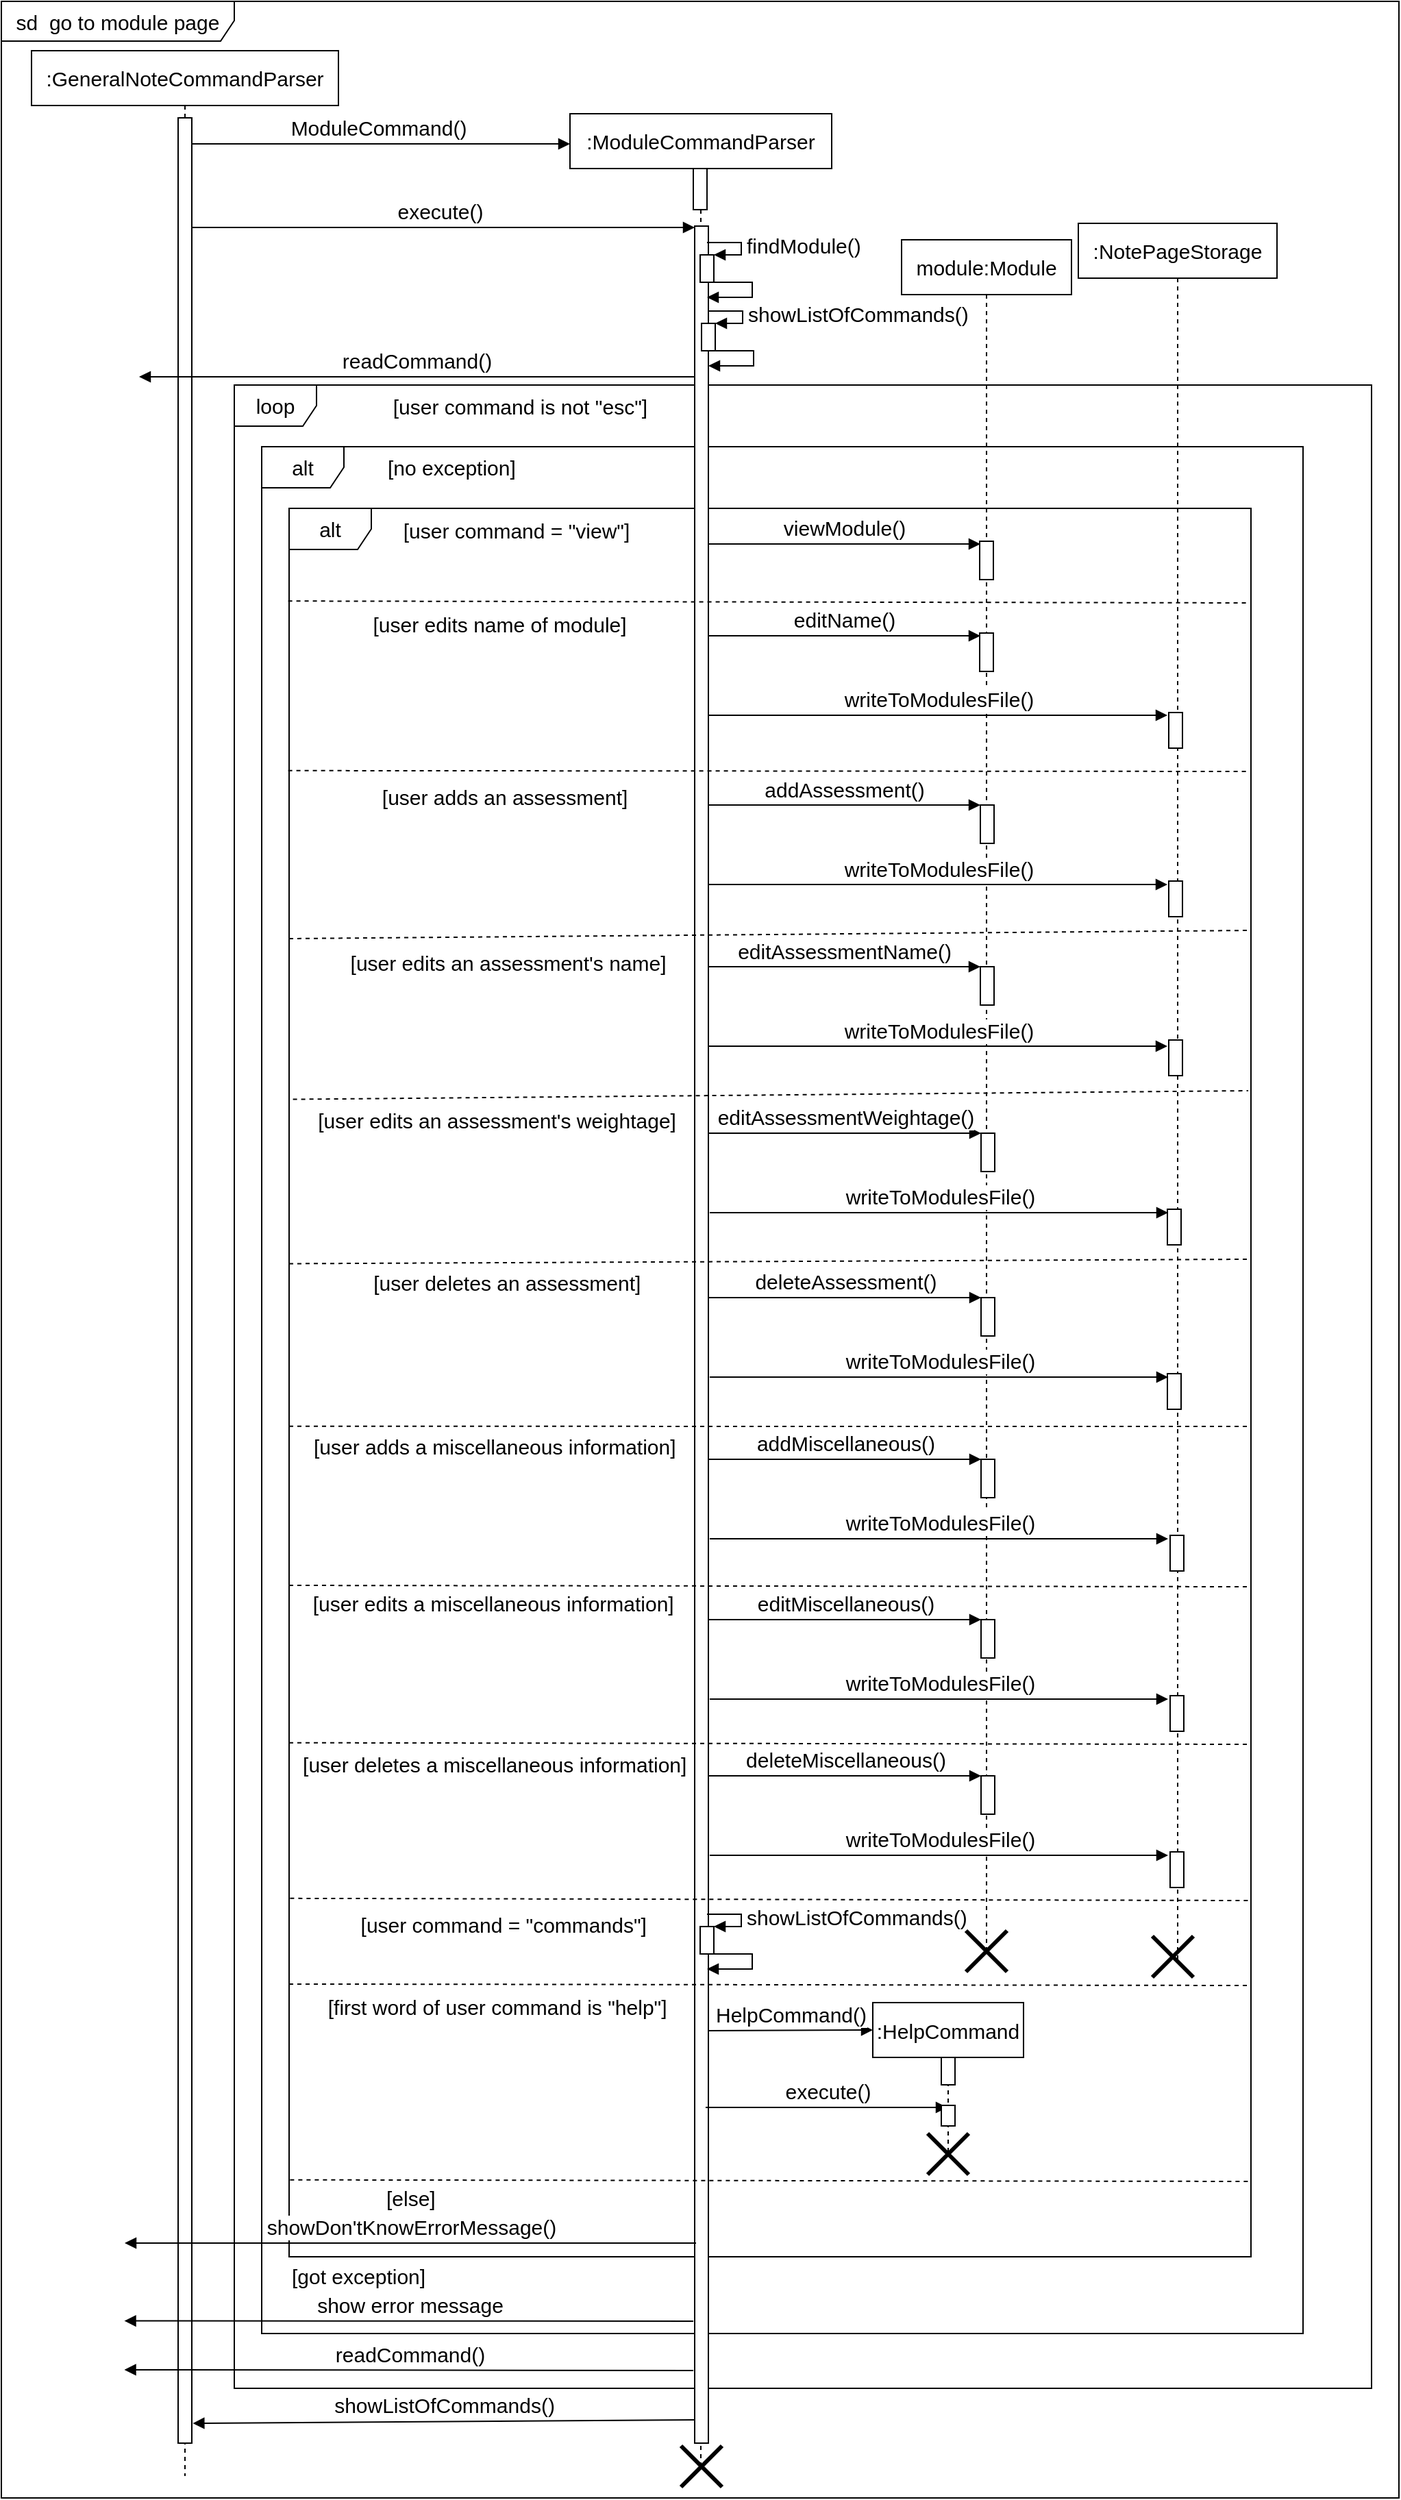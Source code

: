 <mxfile version="12.2.3" pages="1"><diagram id="8areju9OBfFttN_aOoly" name="Page-1"><mxGraphModel grid="1" shadow="0" math="0" pageHeight="1169" pageWidth="827" pageScale="1" page="1" fold="1" arrows="1" connect="1" tooltips="1" guides="1" gridSize="10" dy="603" dx="1851"><root><mxCell id="0"/><mxCell id="1" parent="0"/><mxCell id="zSq6AUIZ_Lf7Dp8eZTpt-83" value="sd&amp;nbsp; go to module page" parent="1" vertex="1" style="shape=umlFrame;whiteSpace=wrap;html=1;fontSize=15;width=170;height=29;"><mxGeometry as="geometry" width="1020" height="1822" x="-60" y="38"/></mxCell><mxCell id="zSq6AUIZ_Lf7Dp8eZTpt-10" value="alt" parent="1" vertex="1" style="shape=umlFrame;whiteSpace=wrap;html=1;fontSize=15;"><mxGeometry as="geometry" width="702" height="1276" x="150" y="408"/></mxCell><mxCell id="zSq6AUIZ_Lf7Dp8eZTpt-9" value="loop" parent="1" vertex="1" style="shape=umlFrame;whiteSpace=wrap;html=1;fontSize=15;"><mxGeometry as="geometry" width="830" height="1462" x="110" y="318"/></mxCell><mxCell id="zSq6AUIZ_Lf7Dp8eZTpt-98" value="alt" parent="1" vertex="1" style="shape=umlFrame;whiteSpace=wrap;html=1;fontSize=15;"><mxGeometry as="geometry" width="760" height="1377" x="130" y="363"/></mxCell><mxCell id="zSq6AUIZ_Lf7Dp8eZTpt-1" value=":NotePageStorage" parent="1" vertex="1" style="shape=umlLifeline;perimeter=lifelinePerimeter;whiteSpace=wrap;html=1;container=1;collapsible=0;recursiveResize=0;outlineConnect=0;fontSize=15;"><mxGeometry as="geometry" width="145" height="1270" x="726" y="200"/></mxCell><mxCell id="zSq6AUIZ_Lf7Dp8eZTpt-5" value="module:Module" parent="1" vertex="1" style="shape=umlLifeline;perimeter=lifelinePerimeter;whiteSpace=wrap;html=1;container=1;collapsible=0;recursiveResize=0;outlineConnect=0;fontSize=15;"><mxGeometry as="geometry" width="124" height="1248" x="597" y="212"/></mxCell><mxCell id="zSq6AUIZ_Lf7Dp8eZTpt-77" value=":ModuleCommandParser" parent="1" vertex="1" style="shape=umlLifeline;perimeter=lifelinePerimeter;whiteSpace=wrap;html=1;container=1;collapsible=0;recursiveResize=0;outlineConnect=0;fontSize=15;"><mxGeometry as="geometry" width="191" height="1720" x="355" y="120"/></mxCell><mxCell id="zSq6AUIZ_Lf7Dp8eZTpt-78" value="" parent="1" vertex="1" style="html=1;points=[];perimeter=orthogonalPerimeter;fontSize=15;"><mxGeometry as="geometry" width="10" height="1618" x="446" y="202"/></mxCell><mxCell id="zSq6AUIZ_Lf7Dp8eZTpt-79" value="ModuleCommand()" parent="1" style="html=1;verticalAlign=bottom;endArrow=block;fontSize=15;" edge="1" source="zSq6AUIZ_Lf7Dp8eZTpt-81"><mxGeometry as="geometry" width="80" relative="1"><mxPoint as="sourcePoint" x="115" y="142"/><mxPoint as="targetPoint" x="355" y="142"/></mxGeometry></mxCell><mxCell id="zSq6AUIZ_Lf7Dp8eZTpt-80" value="execute()" parent="1" style="html=1;verticalAlign=bottom;endArrow=block;fontSize=15;" edge="1" source="zSq6AUIZ_Lf7Dp8eZTpt-81"><mxGeometry as="geometry" width="80" relative="1"><mxPoint as="sourcePoint" x="120" y="203"/><mxPoint as="targetPoint" x="446" y="203"/></mxGeometry></mxCell><mxCell id="zSq6AUIZ_Lf7Dp8eZTpt-81" value=":GeneralNoteCommandParser" parent="1" vertex="1" style="shape=umlLifeline;perimeter=lifelinePerimeter;whiteSpace=wrap;html=1;container=1;collapsible=0;recursiveResize=0;outlineConnect=0;fontSize=15;"><mxGeometry as="geometry" width="224" height="1770" x="-38" y="74"/></mxCell><mxCell id="zSq6AUIZ_Lf7Dp8eZTpt-82" value="" parent="1" vertex="1" style="html=1;points=[];perimeter=orthogonalPerimeter;fontSize=15;"><mxGeometry as="geometry" width="10" height="1697" x="69" y="123"/></mxCell><mxCell id="zSq6AUIZ_Lf7Dp8eZTpt-84" value="" parent="1" vertex="1" style="group;fontSize=15;" connectable="0"><mxGeometry as="geometry" width="37.5" height="80" x="450" y="1423"/></mxCell><mxCell id="zSq6AUIZ_Lf7Dp8eZTpt-85" value="&lt;br style=&quot;font-size: 15px;&quot;&gt;" parent="zSq6AUIZ_Lf7Dp8eZTpt-84" style="edgeStyle=orthogonalEdgeStyle;html=1;align=left;spacingLeft=2;endArrow=block;rounded=0;fontSize=15;" edge="1"><mxGeometry as="geometry" relative="1"><mxPoint as="sourcePoint" x="3" y="40"/><Array as="points"><mxPoint x="38" y="40"/><mxPoint x="38" y="51"/><mxPoint x="15" y="51"/></Array><mxPoint as="targetPoint" x="5" y="51"/></mxGeometry></mxCell><mxCell id="zSq6AUIZ_Lf7Dp8eZTpt-86" value="" parent="zSq6AUIZ_Lf7Dp8eZTpt-84" vertex="1" style="html=1;points=[];perimeter=orthogonalPerimeter;fontSize=15;"><mxGeometry as="geometry" width="10" height="20" y="20"/></mxCell><mxCell id="zSq6AUIZ_Lf7Dp8eZTpt-87" value="showListOfCommands()" parent="zSq6AUIZ_Lf7Dp8eZTpt-84" style="edgeStyle=orthogonalEdgeStyle;html=1;align=left;spacingLeft=2;endArrow=block;rounded=0;entryX=1;entryY=0;fontSize=15;" edge="1" target="zSq6AUIZ_Lf7Dp8eZTpt-86"><mxGeometry as="geometry" relative="1"><mxPoint as="sourcePoint" x="5" y="11"/><Array as="points"><mxPoint x="30" y="11"/><mxPoint x="30" y="20"/></Array></mxGeometry></mxCell><mxCell id="zSq6AUIZ_Lf7Dp8eZTpt-88" value="" parent="1" vertex="1" style="html=1;points=[];perimeter=orthogonalPerimeter;fontSize=15;"><mxGeometry as="geometry" width="10" height="30" x="445" y="160"/></mxCell><mxCell id="zSq6AUIZ_Lf7Dp8eZTpt-89" value="" parent="1" vertex="1" style="group;fontSize=15;" connectable="0"><mxGeometry as="geometry" width="37.5" height="80" x="451" y="253"/></mxCell><mxCell id="zSq6AUIZ_Lf7Dp8eZTpt-90" value="&lt;br style=&quot;font-size: 15px;&quot;&gt;" parent="zSq6AUIZ_Lf7Dp8eZTpt-89" style="edgeStyle=orthogonalEdgeStyle;html=1;align=left;spacingLeft=2;endArrow=block;rounded=0;fontSize=15;" edge="1"><mxGeometry as="geometry" relative="1"><mxPoint as="sourcePoint" x="3" y="40"/><Array as="points"><mxPoint x="38" y="40"/><mxPoint x="38" y="51"/><mxPoint x="15" y="51"/></Array><mxPoint as="targetPoint" x="5" y="51"/></mxGeometry></mxCell><mxCell id="zSq6AUIZ_Lf7Dp8eZTpt-91" value="" parent="zSq6AUIZ_Lf7Dp8eZTpt-89" vertex="1" style="html=1;points=[];perimeter=orthogonalPerimeter;fontSize=15;"><mxGeometry as="geometry" width="10" height="20" y="20"/></mxCell><mxCell id="zSq6AUIZ_Lf7Dp8eZTpt-92" value="showListOfCommands()" parent="zSq6AUIZ_Lf7Dp8eZTpt-89" style="edgeStyle=orthogonalEdgeStyle;html=1;align=left;spacingLeft=2;endArrow=block;rounded=0;entryX=1;entryY=0;fontSize=15;" edge="1" target="zSq6AUIZ_Lf7Dp8eZTpt-91"><mxGeometry as="geometry" relative="1"><mxPoint as="sourcePoint" x="5" y="11"/><Array as="points"><mxPoint x="30" y="11"/><mxPoint x="30" y="20"/></Array></mxGeometry></mxCell><mxCell id="zSq6AUIZ_Lf7Dp8eZTpt-93" value="" parent="1" vertex="1" style="group;fontSize=15;" connectable="0"><mxGeometry as="geometry" width="38" height="40" x="450" y="214"/></mxCell><mxCell id="zSq6AUIZ_Lf7Dp8eZTpt-94" value="&lt;br style=&quot;font-size: 15px;&quot;&gt;" parent="zSq6AUIZ_Lf7Dp8eZTpt-93" style="edgeStyle=orthogonalEdgeStyle;html=1;align=left;spacingLeft=2;endArrow=block;rounded=0;fontSize=15;" edge="1"><mxGeometry as="geometry" relative="1"><mxPoint as="sourcePoint" x="3" y="29"/><Array as="points"><mxPoint x="38" y="29"/><mxPoint x="38" y="40"/><mxPoint x="15" y="40"/></Array><mxPoint as="targetPoint" x="5" y="40"/></mxGeometry></mxCell><mxCell id="zSq6AUIZ_Lf7Dp8eZTpt-95" value="" parent="zSq6AUIZ_Lf7Dp8eZTpt-93" vertex="1" style="html=1;points=[];perimeter=orthogonalPerimeter;fontSize=15;"><mxGeometry as="geometry" width="10" height="20" y="9"/></mxCell><mxCell id="zSq6AUIZ_Lf7Dp8eZTpt-96" value="findModule()" parent="zSq6AUIZ_Lf7Dp8eZTpt-93" style="edgeStyle=orthogonalEdgeStyle;html=1;align=left;spacingLeft=2;endArrow=block;rounded=0;entryX=1;entryY=0;fontSize=15;" edge="1" target="zSq6AUIZ_Lf7Dp8eZTpt-95"><mxGeometry as="geometry" relative="1"><mxPoint as="sourcePoint" x="5"/><Array as="points"><mxPoint x="30"/><mxPoint x="30" y="9"/></Array></mxGeometry></mxCell><mxCell id="zSq6AUIZ_Lf7Dp8eZTpt-97" value="readCommand()" parent="1" style="html=1;verticalAlign=bottom;endArrow=block;fontSize=15;" edge="1"><mxGeometry as="geometry" relative="1"><mxPoint as="sourcePoint" x="446" y="312"/><mxPoint as="targetPoint" x="40.5" y="312"/></mxGeometry></mxCell><mxCell id="zSq6AUIZ_Lf7Dp8eZTpt-6" value="" parent="1" vertex="1" style="html=1;points=[];perimeter=orthogonalPerimeter;fontSize=15;"><mxGeometry as="geometry" width="10" height="28" x="654" y="432"/></mxCell><mxCell id="zSq6AUIZ_Lf7Dp8eZTpt-7" value="" parent="1" vertex="1" style="html=1;points=[];perimeter=orthogonalPerimeter;fontSize=15;"><mxGeometry as="geometry" width="10" height="28" x="654" y="499"/></mxCell><mxCell id="zSq6AUIZ_Lf7Dp8eZTpt-2" value="" parent="1" vertex="1" style="html=1;points=[];perimeter=orthogonalPerimeter;fontSize=15;"><mxGeometry as="geometry" width="10" height="26" x="792" y="557"/></mxCell><mxCell id="zSq6AUIZ_Lf7Dp8eZTpt-3" value="" parent="1" vertex="1" style="html=1;points=[];perimeter=orthogonalPerimeter;fontSize=15;"><mxGeometry as="geometry" width="10" height="26" x="792" y="680"/></mxCell><mxCell id="zSq6AUIZ_Lf7Dp8eZTpt-4" value="" parent="1" vertex="1" style="html=1;points=[];perimeter=orthogonalPerimeter;fontSize=15;"><mxGeometry as="geometry" width="10" height="26" x="792" y="796"/></mxCell><mxCell id="zSq6AUIZ_Lf7Dp8eZTpt-11" value="[user command = &quot;view&quot;]" parent="1" vertex="1" style="text;align=center;fontStyle=0;verticalAlign=middle;spacingLeft=3;spacingRight=3;strokeColor=none;rotatable=0;points=[[0,0.5],[1,0.5]];portConstraint=eastwest;fontSize=15;"><mxGeometry as="geometry" width="109.736" height="71.821" x="261.133" y="387.73"/></mxCell><mxCell id="zSq6AUIZ_Lf7Dp8eZTpt-12" value="" parent="1" style="endArrow=none;dashed=1;html=1;exitX=-0.001;exitY=0.053;exitDx=0;exitDy=0;exitPerimeter=0;fontSize=15;" edge="1" source="zSq6AUIZ_Lf7Dp8eZTpt-10"><mxGeometry as="geometry" width="50" height="50" relative="1"><mxPoint as="sourcePoint" x="187.979" y="476.854"/><mxPoint as="targetPoint" x="850" y="477"/></mxGeometry></mxCell><mxCell id="zSq6AUIZ_Lf7Dp8eZTpt-13" value="[user edits name of module]" parent="1" vertex="1" style="text;align=center;fontStyle=0;verticalAlign=middle;spacingLeft=3;spacingRight=3;strokeColor=none;rotatable=0;points=[[0,0.5],[1,0.5]];portConstraint=eastwest;fontSize=15;"><mxGeometry as="geometry" width="109.736" height="71.821" x="248.903" y="456.249"/></mxCell><mxCell id="zSq6AUIZ_Lf7Dp8eZTpt-14" value="" parent="1" style="endArrow=none;dashed=1;html=1;exitX=-0.001;exitY=0.15;exitDx=0;exitDy=0;exitPerimeter=0;fontSize=15;" edge="1" source="zSq6AUIZ_Lf7Dp8eZTpt-10"><mxGeometry as="geometry" width="50" height="50" relative="1"><mxPoint as="sourcePoint" x="187.979" y="599.409"/><mxPoint as="targetPoint" x="850" y="600"/></mxGeometry></mxCell><mxCell id="zSq6AUIZ_Lf7Dp8eZTpt-15" value="" parent="1" style="endArrow=none;dashed=1;html=1;fontSize=15;" edge="1"><mxGeometry as="geometry" width="50" height="50" relative="1"><mxPoint as="sourcePoint" x="150" y="722"/><mxPoint as="targetPoint" x="851" y="716"/></mxGeometry></mxCell><mxCell id="zSq6AUIZ_Lf7Dp8eZTpt-16" value="" parent="1" style="endArrow=none;dashed=1;html=1;exitX=0.004;exitY=0.338;exitDx=0;exitDy=0;exitPerimeter=0;fontSize=15;" edge="1" source="zSq6AUIZ_Lf7Dp8eZTpt-10"><mxGeometry as="geometry" width="50" height="50" relative="1"><mxPoint as="sourcePoint" x="187.979" y="838.836"/><mxPoint as="targetPoint" x="850" y="833"/></mxGeometry></mxCell><mxCell id="zSq6AUIZ_Lf7Dp8eZTpt-17" value="[user adds an assessment]" parent="1" vertex="1" style="text;align=center;fontStyle=0;verticalAlign=middle;spacingLeft=3;spacingRight=3;strokeColor=none;rotatable=0;points=[[0,0.5],[1,0.5]];portConstraint=eastwest;fontSize=15;"><mxGeometry as="geometry" width="109.736" height="71.821" x="252.673" y="582.032"/></mxCell><mxCell id="zSq6AUIZ_Lf7Dp8eZTpt-18" value="[user edits an assessment's name]" parent="1" vertex="1" style="text;align=center;fontStyle=0;verticalAlign=middle;spacingLeft=3;spacingRight=3;strokeColor=none;rotatable=0;points=[[0,0.5],[1,0.5]];portConstraint=eastwest;fontSize=15;"><mxGeometry as="geometry" width="109.736" height="71.821" x="255.173" y="702.974"/></mxCell><mxCell id="zSq6AUIZ_Lf7Dp8eZTpt-19" value="[user edits an assessment's weightage]" parent="1" vertex="1" style="text;align=center;fontStyle=0;verticalAlign=middle;spacingLeft=3;spacingRight=3;strokeColor=none;rotatable=0;points=[[0,0.5],[1,0.5]];portConstraint=eastwest;fontSize=15;"><mxGeometry as="geometry" width="109.736" height="71.821" x="246.943" y="818.06"/></mxCell><mxCell id="zSq6AUIZ_Lf7Dp8eZTpt-20" value="" parent="1" style="endArrow=none;dashed=1;html=1;exitX=0;exitY=0.432;exitDx=0;exitDy=0;exitPerimeter=0;fontSize=15;" edge="1" source="zSq6AUIZ_Lf7Dp8eZTpt-10"><mxGeometry as="geometry" width="50" height="50" relative="1"><mxPoint as="sourcePoint" x="186.133" y="958.327"/><mxPoint as="targetPoint" x="850" y="956"/></mxGeometry></mxCell><mxCell id="zSq6AUIZ_Lf7Dp8eZTpt-21" value="[user deletes an assessment]" parent="1" vertex="1" style="text;align=center;fontStyle=0;verticalAlign=middle;spacingLeft=3;spacingRight=3;strokeColor=none;rotatable=0;points=[[0,0.5],[1,0.5]];portConstraint=eastwest;fontSize=15;"><mxGeometry as="geometry" width="109.736" height="71.821" x="254.251" y="936.55"/></mxCell><mxCell id="zSq6AUIZ_Lf7Dp8eZTpt-22" value="" parent="1" style="endArrow=none;dashed=1;html=1;exitX=0;exitY=0.525;exitDx=0;exitDy=0;exitPerimeter=0;fontSize=15;" edge="1" source="zSq6AUIZ_Lf7Dp8eZTpt-10"><mxGeometry as="geometry" width="50" height="50" relative="1"><mxPoint as="sourcePoint" x="187.979" y="1077.176"/><mxPoint as="targetPoint" x="850" y="1078"/></mxGeometry></mxCell><mxCell id="zSq6AUIZ_Lf7Dp8eZTpt-23" value="[first word of user command is &quot;help&quot;]" parent="1" vertex="1" style="text;align=center;fontStyle=0;verticalAlign=middle;spacingLeft=3;spacingRight=3;strokeColor=none;rotatable=0;points=[[0,0.5],[1,0.5]];portConstraint=eastwest;fontSize=15;"><mxGeometry as="geometry" width="109.736" height="71.821" x="247.212" y="1464.899"/></mxCell><mxCell id="zSq6AUIZ_Lf7Dp8eZTpt-24" value="[else]" parent="1" vertex="1" style="text;html=1;resizable=0;points=[];autosize=1;align=left;verticalAlign=top;spacingTop=-4;fontSize=15;"><mxGeometry as="geometry" width="40" height="20" x="219.301" y="1630.207"/></mxCell><mxCell id="zSq6AUIZ_Lf7Dp8eZTpt-25" value="" parent="1" style="endArrow=none;dashed=1;html=1;exitX=0;exitY=0.616;exitDx=0;exitDy=0;exitPerimeter=0;fontSize=15;" edge="1" source="zSq6AUIZ_Lf7Dp8eZTpt-10"><mxGeometry as="geometry" width="50" height="50" relative="1"><mxPoint as="sourcePoint" x="184.556" y="1194.176"/><mxPoint as="targetPoint" x="849" y="1195"/></mxGeometry></mxCell><mxCell id="zSq6AUIZ_Lf7Dp8eZTpt-26" value="[user command is not &quot;esc&quot;]" parent="1" vertex="1" style="text;align=center;fontStyle=0;verticalAlign=middle;spacingLeft=3;spacingRight=3;strokeColor=none;rotatable=0;points=[[0,0.5],[1,0.5]];portConstraint=eastwest;fontSize=15;"><mxGeometry as="geometry" width="118.892" height="73.132" x="259.259" y="296.481"/></mxCell><mxCell id="zSq6AUIZ_Lf7Dp8eZTpt-27" value="viewModule()" parent="1" style="html=1;verticalAlign=bottom;endArrow=block;fontSize=15;" edge="1"><mxGeometry as="geometry" width="80" relative="1"><mxPoint as="sourcePoint" x="455.5" y="434"/><mxPoint as="targetPoint" x="654.5" y="434"/></mxGeometry></mxCell><mxCell id="zSq6AUIZ_Lf7Dp8eZTpt-28" value="editName()" parent="1" style="html=1;verticalAlign=bottom;endArrow=block;fontSize=15;" edge="1"><mxGeometry as="geometry" width="80" relative="1"><mxPoint as="sourcePoint" x="455.5" y="501"/><mxPoint as="targetPoint" x="654.5" y="501"/></mxGeometry></mxCell><mxCell id="zSq6AUIZ_Lf7Dp8eZTpt-29" value="writeToModulesFile()" parent="1" style="html=1;verticalAlign=bottom;endArrow=block;fontSize=15;" edge="1"><mxGeometry as="geometry" width="80" relative="1"><mxPoint as="sourcePoint" x="456.5" y="559"/><mxPoint as="targetPoint" x="791" y="559"/></mxGeometry></mxCell><mxCell id="zSq6AUIZ_Lf7Dp8eZTpt-30" value="addAssessment()" parent="1" style="html=1;verticalAlign=bottom;endArrow=block;fontSize=15;" edge="1"><mxGeometry as="geometry" width="80" relative="1"><mxPoint as="sourcePoint" x="455.5" y="624.5"/><mxPoint as="targetPoint" x="654.5" y="624.5"/></mxGeometry></mxCell><mxCell id="zSq6AUIZ_Lf7Dp8eZTpt-31" value="writeToModulesFile()" parent="1" style="html=1;verticalAlign=bottom;endArrow=block;fontSize=15;" edge="1"><mxGeometry as="geometry" width="80" relative="1"><mxPoint as="sourcePoint" x="456.5" y="682.5"/><mxPoint as="targetPoint" x="791" y="682.5"/></mxGeometry></mxCell><mxCell id="zSq6AUIZ_Lf7Dp8eZTpt-32" value="" parent="1" vertex="1" style="html=1;points=[];perimeter=orthogonalPerimeter;fontSize=15;"><mxGeometry as="geometry" width="10" height="28" x="654.5" y="624.5"/></mxCell><mxCell id="zSq6AUIZ_Lf7Dp8eZTpt-33" value="editAssessmentName()" parent="1" style="html=1;verticalAlign=bottom;endArrow=block;fontSize=15;" edge="1"><mxGeometry as="geometry" width="80" relative="1"><mxPoint as="sourcePoint" x="455.5" y="742.5"/><mxPoint as="targetPoint" x="654.5" y="742.5"/></mxGeometry></mxCell><mxCell id="zSq6AUIZ_Lf7Dp8eZTpt-34" value="writeToModulesFile()" parent="1" style="html=1;verticalAlign=bottom;endArrow=block;fontSize=15;" edge="1"><mxGeometry as="geometry" width="80" relative="1"><mxPoint as="sourcePoint" x="456.5" y="800.5"/><mxPoint as="targetPoint" x="791" y="800.5"/></mxGeometry></mxCell><mxCell id="zSq6AUIZ_Lf7Dp8eZTpt-35" value="" parent="1" vertex="1" style="html=1;points=[];perimeter=orthogonalPerimeter;fontSize=15;"><mxGeometry as="geometry" width="10" height="28" x="654.5" y="742.5"/></mxCell><mxCell id="zSq6AUIZ_Lf7Dp8eZTpt-36" value="editAssessmentWeightage()" parent="1" style="html=1;verticalAlign=bottom;endArrow=block;fontSize=15;" edge="1"><mxGeometry as="geometry" width="80" relative="1"><mxPoint as="sourcePoint" x="456" y="864"/><mxPoint as="targetPoint" x="655" y="864"/></mxGeometry></mxCell><mxCell id="zSq6AUIZ_Lf7Dp8eZTpt-37" value="writeToModulesFile()" parent="1" style="html=1;verticalAlign=bottom;endArrow=block;fontSize=15;" edge="1"><mxGeometry as="geometry" width="80" relative="1"><mxPoint as="sourcePoint" x="457" y="922"/><mxPoint as="targetPoint" x="791.5" y="922"/></mxGeometry></mxCell><mxCell id="zSq6AUIZ_Lf7Dp8eZTpt-38" value="" parent="1" vertex="1" style="html=1;points=[];perimeter=orthogonalPerimeter;fontSize=15;"><mxGeometry as="geometry" width="10" height="28" x="655" y="864"/></mxCell><mxCell id="zSq6AUIZ_Lf7Dp8eZTpt-39" value="" parent="1" vertex="1" style="html=1;points=[];perimeter=orthogonalPerimeter;fontSize=15;"><mxGeometry as="geometry" width="10" height="26" x="791" y="919.5"/></mxCell><mxCell id="zSq6AUIZ_Lf7Dp8eZTpt-40" value="deleteAssessment()" parent="1" style="html=1;verticalAlign=bottom;endArrow=block;fontSize=15;" edge="1"><mxGeometry as="geometry" width="80" relative="1"><mxPoint as="sourcePoint" x="456" y="984"/><mxPoint as="targetPoint" x="655" y="984"/></mxGeometry></mxCell><mxCell id="zSq6AUIZ_Lf7Dp8eZTpt-41" value="writeToModulesFile()" parent="1" style="html=1;verticalAlign=bottom;endArrow=block;fontSize=15;" edge="1"><mxGeometry as="geometry" width="80" relative="1"><mxPoint as="sourcePoint" x="457" y="1042"/><mxPoint as="targetPoint" x="791.5" y="1042"/></mxGeometry></mxCell><mxCell id="zSq6AUIZ_Lf7Dp8eZTpt-42" value="" parent="1" vertex="1" style="html=1;points=[];perimeter=orthogonalPerimeter;fontSize=15;"><mxGeometry as="geometry" width="10" height="28" x="655" y="984"/></mxCell><mxCell id="zSq6AUIZ_Lf7Dp8eZTpt-43" value="" parent="1" vertex="1" style="html=1;points=[];perimeter=orthogonalPerimeter;fontSize=15;"><mxGeometry as="geometry" width="10" height="26" x="791" y="1039.5"/></mxCell><mxCell id="zSq6AUIZ_Lf7Dp8eZTpt-44" value="[user adds a miscellaneous information]" parent="1" vertex="1" style="text;align=center;fontStyle=0;verticalAlign=middle;spacingLeft=3;spacingRight=3;strokeColor=none;rotatable=0;points=[[0,0.5],[1,0.5]];portConstraint=eastwest;fontSize=15;"><mxGeometry as="geometry" width="109.736" height="71.821" x="245.251" y="1056.05"/></mxCell><mxCell id="zSq6AUIZ_Lf7Dp8eZTpt-45" value="addMiscellaneous()" parent="1" style="html=1;verticalAlign=bottom;endArrow=block;fontSize=15;" edge="1"><mxGeometry as="geometry" width="80" relative="1"><mxPoint as="sourcePoint" x="456" y="1102"/><mxPoint as="targetPoint" x="655" y="1102"/></mxGeometry></mxCell><mxCell id="zSq6AUIZ_Lf7Dp8eZTpt-46" value="writeToModulesFile()" parent="1" style="html=1;verticalAlign=bottom;endArrow=block;fontSize=15;" edge="1"><mxGeometry as="geometry" width="80" relative="1"><mxPoint as="sourcePoint" x="457" y="1160"/><mxPoint as="targetPoint" x="791.5" y="1160"/></mxGeometry></mxCell><mxCell id="zSq6AUIZ_Lf7Dp8eZTpt-47" value="" parent="1" vertex="1" style="html=1;points=[];perimeter=orthogonalPerimeter;fontSize=15;"><mxGeometry as="geometry" width="10" height="28" x="655" y="1102"/></mxCell><mxCell id="zSq6AUIZ_Lf7Dp8eZTpt-48" value="" parent="1" vertex="1" style="html=1;points=[];perimeter=orthogonalPerimeter;fontSize=15;"><mxGeometry as="geometry" width="10" height="26" x="793" y="1157.5"/></mxCell><mxCell id="zSq6AUIZ_Lf7Dp8eZTpt-49" value="[user edits a miscellaneous information]" parent="1" vertex="1" style="text;align=center;fontStyle=0;verticalAlign=middle;spacingLeft=3;spacingRight=3;strokeColor=none;rotatable=0;points=[[0,0.5],[1,0.5]];portConstraint=eastwest;fontSize=15;"><mxGeometry as="geometry" width="109.736" height="71.821" x="244.251" y="1170.55"/></mxCell><mxCell id="zSq6AUIZ_Lf7Dp8eZTpt-50" value="editMiscellaneous()" parent="1" style="html=1;verticalAlign=bottom;endArrow=block;fontSize=15;" edge="1"><mxGeometry as="geometry" width="80" relative="1"><mxPoint as="sourcePoint" x="456" y="1219"/><mxPoint as="targetPoint" x="655" y="1219"/></mxGeometry></mxCell><mxCell id="zSq6AUIZ_Lf7Dp8eZTpt-51" value="writeToModulesFile()" parent="1" style="html=1;verticalAlign=bottom;endArrow=block;fontSize=15;" edge="1"><mxGeometry as="geometry" width="80" relative="1"><mxPoint as="sourcePoint" x="457" y="1277"/><mxPoint as="targetPoint" x="791.5" y="1277"/></mxGeometry></mxCell><mxCell id="zSq6AUIZ_Lf7Dp8eZTpt-52" value="" parent="1" vertex="1" style="html=1;points=[];perimeter=orthogonalPerimeter;fontSize=15;"><mxGeometry as="geometry" width="10" height="28" x="655" y="1219"/></mxCell><mxCell id="zSq6AUIZ_Lf7Dp8eZTpt-53" value="" parent="1" vertex="1" style="html=1;points=[];perimeter=orthogonalPerimeter;fontSize=15;"><mxGeometry as="geometry" width="10" height="26" x="793" y="1274.5"/></mxCell><mxCell id="zSq6AUIZ_Lf7Dp8eZTpt-54" value="deleteMiscellaneous()" parent="1" style="html=1;verticalAlign=bottom;endArrow=block;fontSize=15;" edge="1"><mxGeometry as="geometry" width="80" relative="1"><mxPoint as="sourcePoint" x="456" y="1333"/><mxPoint as="targetPoint" x="655" y="1333"/></mxGeometry></mxCell><mxCell id="zSq6AUIZ_Lf7Dp8eZTpt-55" value="writeToModulesFile()" parent="1" style="html=1;verticalAlign=bottom;endArrow=block;fontSize=15;" edge="1"><mxGeometry as="geometry" width="80" relative="1"><mxPoint as="sourcePoint" x="457" y="1391"/><mxPoint as="targetPoint" x="791.5" y="1391"/></mxGeometry></mxCell><mxCell id="zSq6AUIZ_Lf7Dp8eZTpt-56" value="" parent="1" vertex="1" style="html=1;points=[];perimeter=orthogonalPerimeter;fontSize=15;"><mxGeometry as="geometry" width="10" height="28" x="655" y="1333"/></mxCell><mxCell id="zSq6AUIZ_Lf7Dp8eZTpt-57" value="" parent="1" vertex="1" style="html=1;points=[];perimeter=orthogonalPerimeter;fontSize=15;"><mxGeometry as="geometry" width="10" height="26" x="793" y="1388.5"/></mxCell><mxCell id="zSq6AUIZ_Lf7Dp8eZTpt-58" value="" parent="1" style="endArrow=none;dashed=1;html=1;exitX=0;exitY=0.706;exitDx=0;exitDy=0;exitPerimeter=0;fontSize=15;" edge="1" source="zSq6AUIZ_Lf7Dp8eZTpt-10"><mxGeometry as="geometry" width="50" height="50" relative="1"><mxPoint as="sourcePoint" x="186.556" y="1309.176"/><mxPoint as="targetPoint" x="850" y="1310"/></mxGeometry></mxCell><mxCell id="zSq6AUIZ_Lf7Dp8eZTpt-59" value="" parent="1" style="endArrow=none;dashed=1;html=1;exitX=0.001;exitY=0.795;exitDx=0;exitDy=0;exitPerimeter=0;fontSize=15;" edge="1" source="zSq6AUIZ_Lf7Dp8eZTpt-10"><mxGeometry as="geometry" width="50" height="50" relative="1"><mxPoint as="sourcePoint" x="187.556" y="1422.676"/><mxPoint as="targetPoint" x="850" y="1424"/></mxGeometry></mxCell><mxCell id="zSq6AUIZ_Lf7Dp8eZTpt-60" value="[user command = &quot;commands&quot;]" parent="1" vertex="1" style="text;align=center;fontStyle=0;verticalAlign=middle;spacingLeft=3;spacingRight=3;strokeColor=none;rotatable=0;points=[[0,0.5],[1,0.5]];portConstraint=eastwest;fontSize=15;"><mxGeometry as="geometry" width="109.736" height="71.821" x="251.751" y="1405.05"/></mxCell><mxCell id="zSq6AUIZ_Lf7Dp8eZTpt-61" value="" parent="1" vertex="1" style="shape=umlDestroy;whiteSpace=wrap;html=1;strokeWidth=3;fontSize=15;"><mxGeometry as="geometry" width="30" height="30" x="780" y="1450"/></mxCell><mxCell id="zSq6AUIZ_Lf7Dp8eZTpt-62" value="" parent="1" style="endArrow=none;dashed=1;html=1;exitX=0;exitY=0.844;exitDx=0;exitDy=0;exitPerimeter=0;fontSize=15;" edge="1" source="zSq6AUIZ_Lf7Dp8eZTpt-10"><mxGeometry as="geometry" width="50" height="50" relative="1"><mxPoint as="sourcePoint" x="187.556" y="1485.176"/><mxPoint as="targetPoint" x="850" y="1486"/></mxGeometry></mxCell><mxCell id="zSq6AUIZ_Lf7Dp8eZTpt-63" value="" parent="1" vertex="1" style="shape=umlDestroy;whiteSpace=wrap;html=1;strokeWidth=3;fontSize=15;"><mxGeometry as="geometry" width="30" height="30" x="644" y="1446"/></mxCell><mxCell id="zSq6AUIZ_Lf7Dp8eZTpt-64" value="" parent="1" vertex="1" style="group;fontSize=15;" connectable="0"><mxGeometry as="geometry" width="580" height="180" x="106" y="1498.5"/></mxCell><mxCell id="zSq6AUIZ_Lf7Dp8eZTpt-65" value="HelpCommand()" parent="zSq6AUIZ_Lf7Dp8eZTpt-64" style="html=1;verticalAlign=bottom;endArrow=block;fontSize=15;" edge="1"><mxGeometry as="geometry" width="80" relative="1"><mxPoint as="sourcePoint" x="350" y="20.5"/><mxPoint as="targetPoint" x="470" y="20"/></mxGeometry></mxCell><mxCell id="zSq6AUIZ_Lf7Dp8eZTpt-66" value="execute()" parent="zSq6AUIZ_Lf7Dp8eZTpt-64" style="html=1;verticalAlign=bottom;endArrow=block;fontSize=15;" edge="1" target="zSq6AUIZ_Lf7Dp8eZTpt-67"><mxGeometry as="geometry" width="80" relative="1"><mxPoint as="sourcePoint" x="348" y="76.5"/><mxPoint as="targetPoint" x="518.5" y="76"/></mxGeometry></mxCell><mxCell id="zSq6AUIZ_Lf7Dp8eZTpt-67" value=":HelpCommand" parent="zSq6AUIZ_Lf7Dp8eZTpt-64" vertex="1" style="shape=umlLifeline;perimeter=lifelinePerimeter;whiteSpace=wrap;html=1;container=1;collapsible=0;recursiveResize=0;outlineConnect=0;labelBackgroundColor=none;fillColor=#FFFFFF;fontSize=15;"><mxGeometry as="geometry" width="110" height="110" x="470"/></mxCell><mxCell id="zSq6AUIZ_Lf7Dp8eZTpt-68" value="" parent="zSq6AUIZ_Lf7Dp8eZTpt-67" vertex="1" style="html=1;points=[];perimeter=orthogonalPerimeter;labelBackgroundColor=none;fillColor=#FFFFFF;fontSize=15;"><mxGeometry as="geometry" width="10" height="20" x="50" y="40"/></mxCell><mxCell id="zSq6AUIZ_Lf7Dp8eZTpt-69" value="" parent="zSq6AUIZ_Lf7Dp8eZTpt-67" vertex="1" style="html=1;points=[];perimeter=orthogonalPerimeter;labelBackgroundColor=none;fillColor=#FFFFFF;fontSize=15;"><mxGeometry as="geometry" width="10" height="15" x="50" y="75"/></mxCell><mxCell id="zSq6AUIZ_Lf7Dp8eZTpt-70" value="" parent="zSq6AUIZ_Lf7Dp8eZTpt-67" vertex="1" style="shape=umlDestroy;whiteSpace=wrap;html=1;strokeWidth=3;labelBackgroundColor=none;fillColor=#FFFFFF;fontSize=15;"><mxGeometry as="geometry" width="30" height="30" x="40" y="95.5"/></mxCell><mxCell id="zSq6AUIZ_Lf7Dp8eZTpt-71" value="" parent="1" style="endArrow=none;dashed=1;html=1;exitX=0.001;exitY=0.956;exitDx=0;exitDy=0;exitPerimeter=0;fontSize=15;" edge="1" source="zSq6AUIZ_Lf7Dp8eZTpt-10"><mxGeometry as="geometry" width="50" height="50" relative="1"><mxPoint as="sourcePoint" x="189.556" y="1628.176"/><mxPoint as="targetPoint" x="852" y="1629"/></mxGeometry></mxCell><mxCell id="zSq6AUIZ_Lf7Dp8eZTpt-72" value="showListOfCommands()" parent="1" style="html=1;verticalAlign=bottom;endArrow=block;fontSize=15;entryX=1.067;entryY=0.993;entryDx=0;entryDy=0;entryPerimeter=0;" edge="1"><mxGeometry as="geometry" width="80" relative="1"><mxPoint as="sourcePoint" x="446.5" y="1803"/><mxPoint as="targetPoint" x="79.67" y="1805.52"/></mxGeometry></mxCell><mxCell id="zSq6AUIZ_Lf7Dp8eZTpt-73" value="" parent="1" vertex="1" style="shape=umlDestroy;whiteSpace=wrap;html=1;strokeWidth=3;fontSize=15;"><mxGeometry as="geometry" width="30" height="30" x="436" y="1822"/></mxCell><mxCell id="zSq6AUIZ_Lf7Dp8eZTpt-74" value="[user deletes a miscellaneous information]" parent="1" vertex="1" style="text;align=center;fontStyle=0;verticalAlign=middle;spacingLeft=3;spacingRight=3;strokeColor=none;rotatable=0;points=[[0,0.5],[1,0.5]];portConstraint=eastwest;fontSize=15;"><mxGeometry as="geometry" width="109.736" height="71.821" x="245.251" y="1288.05"/></mxCell><mxCell id="zSq6AUIZ_Lf7Dp8eZTpt-75" value="readCommand()" parent="1" style="html=1;verticalAlign=bottom;endArrow=block;fontSize=15;entryX=0.088;entryY=0.941;entryDx=0;entryDy=0;entryPerimeter=0;" edge="1"><mxGeometry as="geometry" width="80" relative="1"><mxPoint as="sourcePoint" x="445" y="1767"/><mxPoint as="targetPoint" x="29.76" y="1766.44"/></mxGeometry></mxCell><mxCell id="zSq6AUIZ_Lf7Dp8eZTpt-76" value="showDon'tKnowErrorMessage()" parent="1" style="html=1;verticalAlign=bottom;endArrow=block;fontSize=15;" edge="1"><mxGeometry as="geometry" width="80" relative="1"><mxPoint as="sourcePoint" x="447" y="1674"/><mxPoint as="targetPoint" x="30" y="1674"/></mxGeometry></mxCell><mxCell id="zSq6AUIZ_Lf7Dp8eZTpt-99" value="[no exception]" parent="1" vertex="1" style="text;html=1;resizable=0;points=[];autosize=1;align=left;verticalAlign=top;spacingTop=-4;fontSize=15;"><mxGeometry as="geometry" width="120" height="20" x="219.5" y="366.5"/></mxCell><mxCell id="zSq6AUIZ_Lf7Dp8eZTpt-100" value="show error message" parent="1" style="html=1;verticalAlign=bottom;endArrow=block;fontSize=15;entryX=0.088;entryY=0.914;entryDx=0;entryDy=0;entryPerimeter=0;" edge="1"><mxGeometry as="geometry" width="80" relative="1"><mxPoint as="sourcePoint" x="445" y="1731"/><mxPoint as="targetPoint" x="29.76" y="1730.76"/></mxGeometry></mxCell><mxCell id="zSq6AUIZ_Lf7Dp8eZTpt-101" value="[got exception]" parent="1" vertex="1" style="text;html=1;resizable=0;points=[];autosize=1;align=left;verticalAlign=top;spacingTop=-4;fontSize=15;"><mxGeometry as="geometry" width="110" height="20" x="150" y="1687"/></mxCell></root></mxGraphModel></diagram></mxfile>